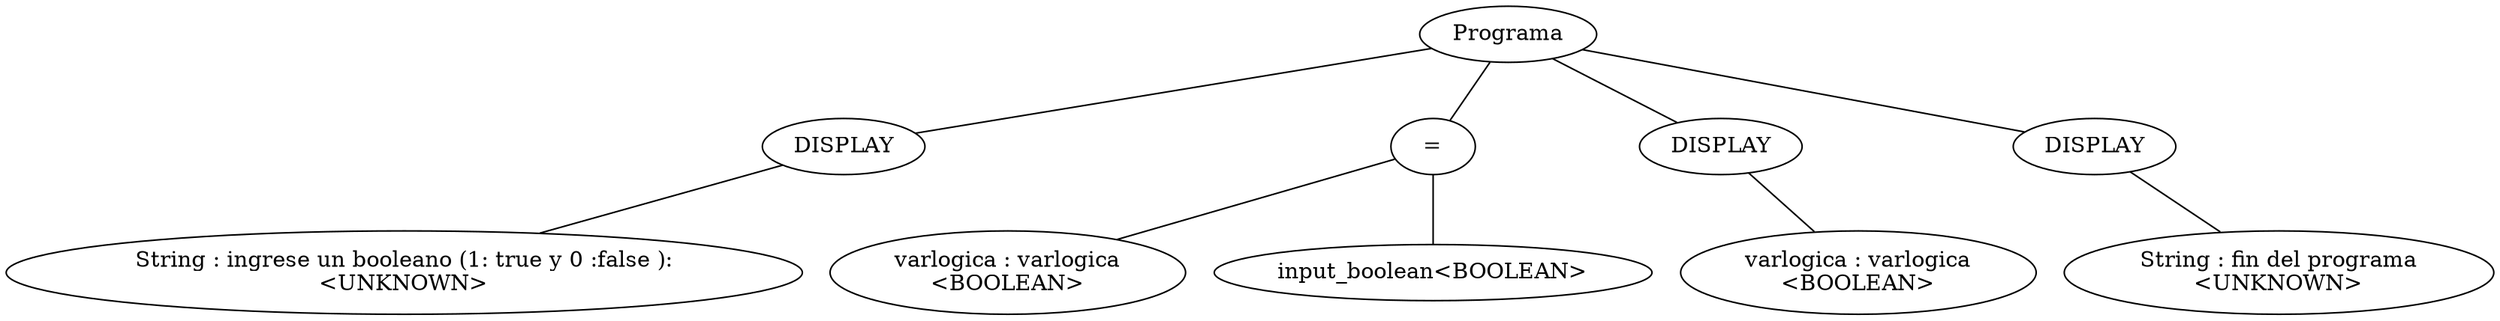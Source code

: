graph G {nodo_1552246928[label="Programa"]
nodo_627428702[label="DISPLAY"]
nodo_1552246928--nodo_627428702
nodo_672224246[label="String : ingrese un booleano (1: true y 0 :false ):\n<UNKNOWN>"]
nodo_627428702--nodo_672224246
nodo_649051391[label="="]
nodo_1552246928--nodo_649051391
nodo_1360630098[label="varlogica : varlogica\n<BOOLEAN>"]
nodo_649051391--nodo_1360630098
nodo_649051391--nodo_1520281874
nodo_1520281874[label="input_boolean<BOOLEAN>"]
nodo_2016534356[label="DISPLAY"]
nodo_1552246928--nodo_2016534356
nodo_589483241[label="varlogica : varlogica\n<BOOLEAN>"]
nodo_2016534356--nodo_589483241
nodo_1043090142[label="DISPLAY"]
nodo_1552246928--nodo_1043090142
nodo_164536624[label="String : fin del programa\n<UNKNOWN>"]
nodo_1043090142--nodo_164536624
}
